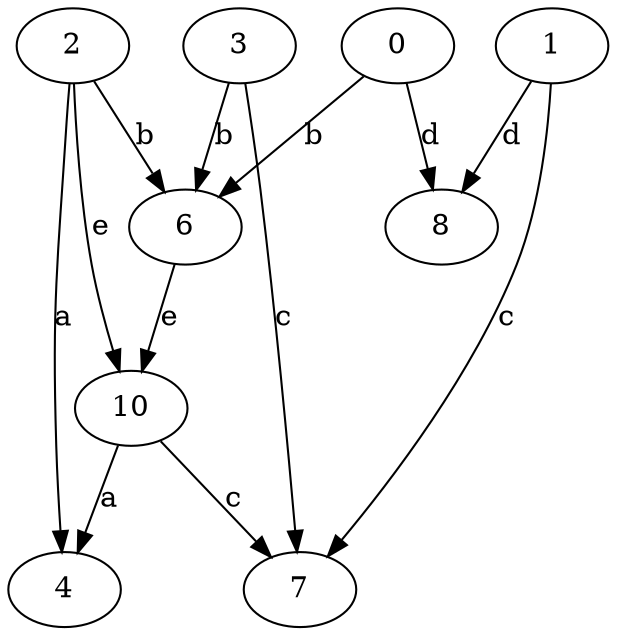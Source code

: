 strict digraph  {
2;
3;
0;
4;
6;
1;
7;
8;
10;
2 -> 4  [label=a];
2 -> 6  [label=b];
2 -> 10  [label=e];
3 -> 6  [label=b];
3 -> 7  [label=c];
0 -> 6  [label=b];
0 -> 8  [label=d];
6 -> 10  [label=e];
1 -> 7  [label=c];
1 -> 8  [label=d];
10 -> 4  [label=a];
10 -> 7  [label=c];
}
